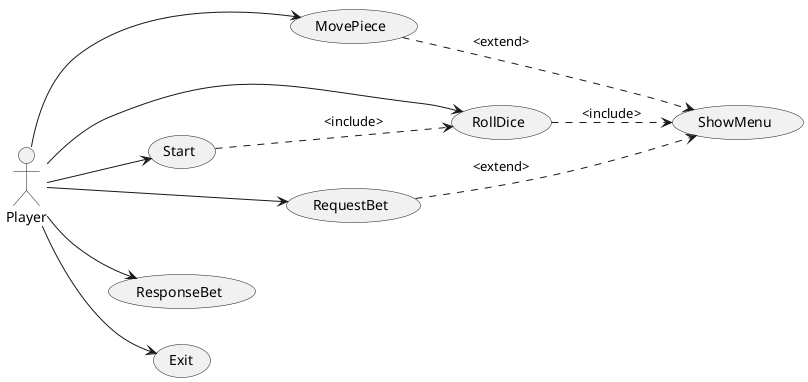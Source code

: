 @startuml use_cases
left to right direction

actor Player

usecase Start
usecase MovePiece
usecase RollDice
usecase RequestBet
usecase ResponseBet
usecase Exit
usecase ShowMenu

Player --> Start
Start ..> RollDice : <include>
Player --> MovePiece
MovePiece ..> ShowMenu : <extend>
Player --> RequestBet
RequestBet ..> ShowMenu : <extend>
RollDice ..> ShowMenu : <include>
Player --> ResponseBet
Player --> RollDice
Player --> Exit

@enduml
